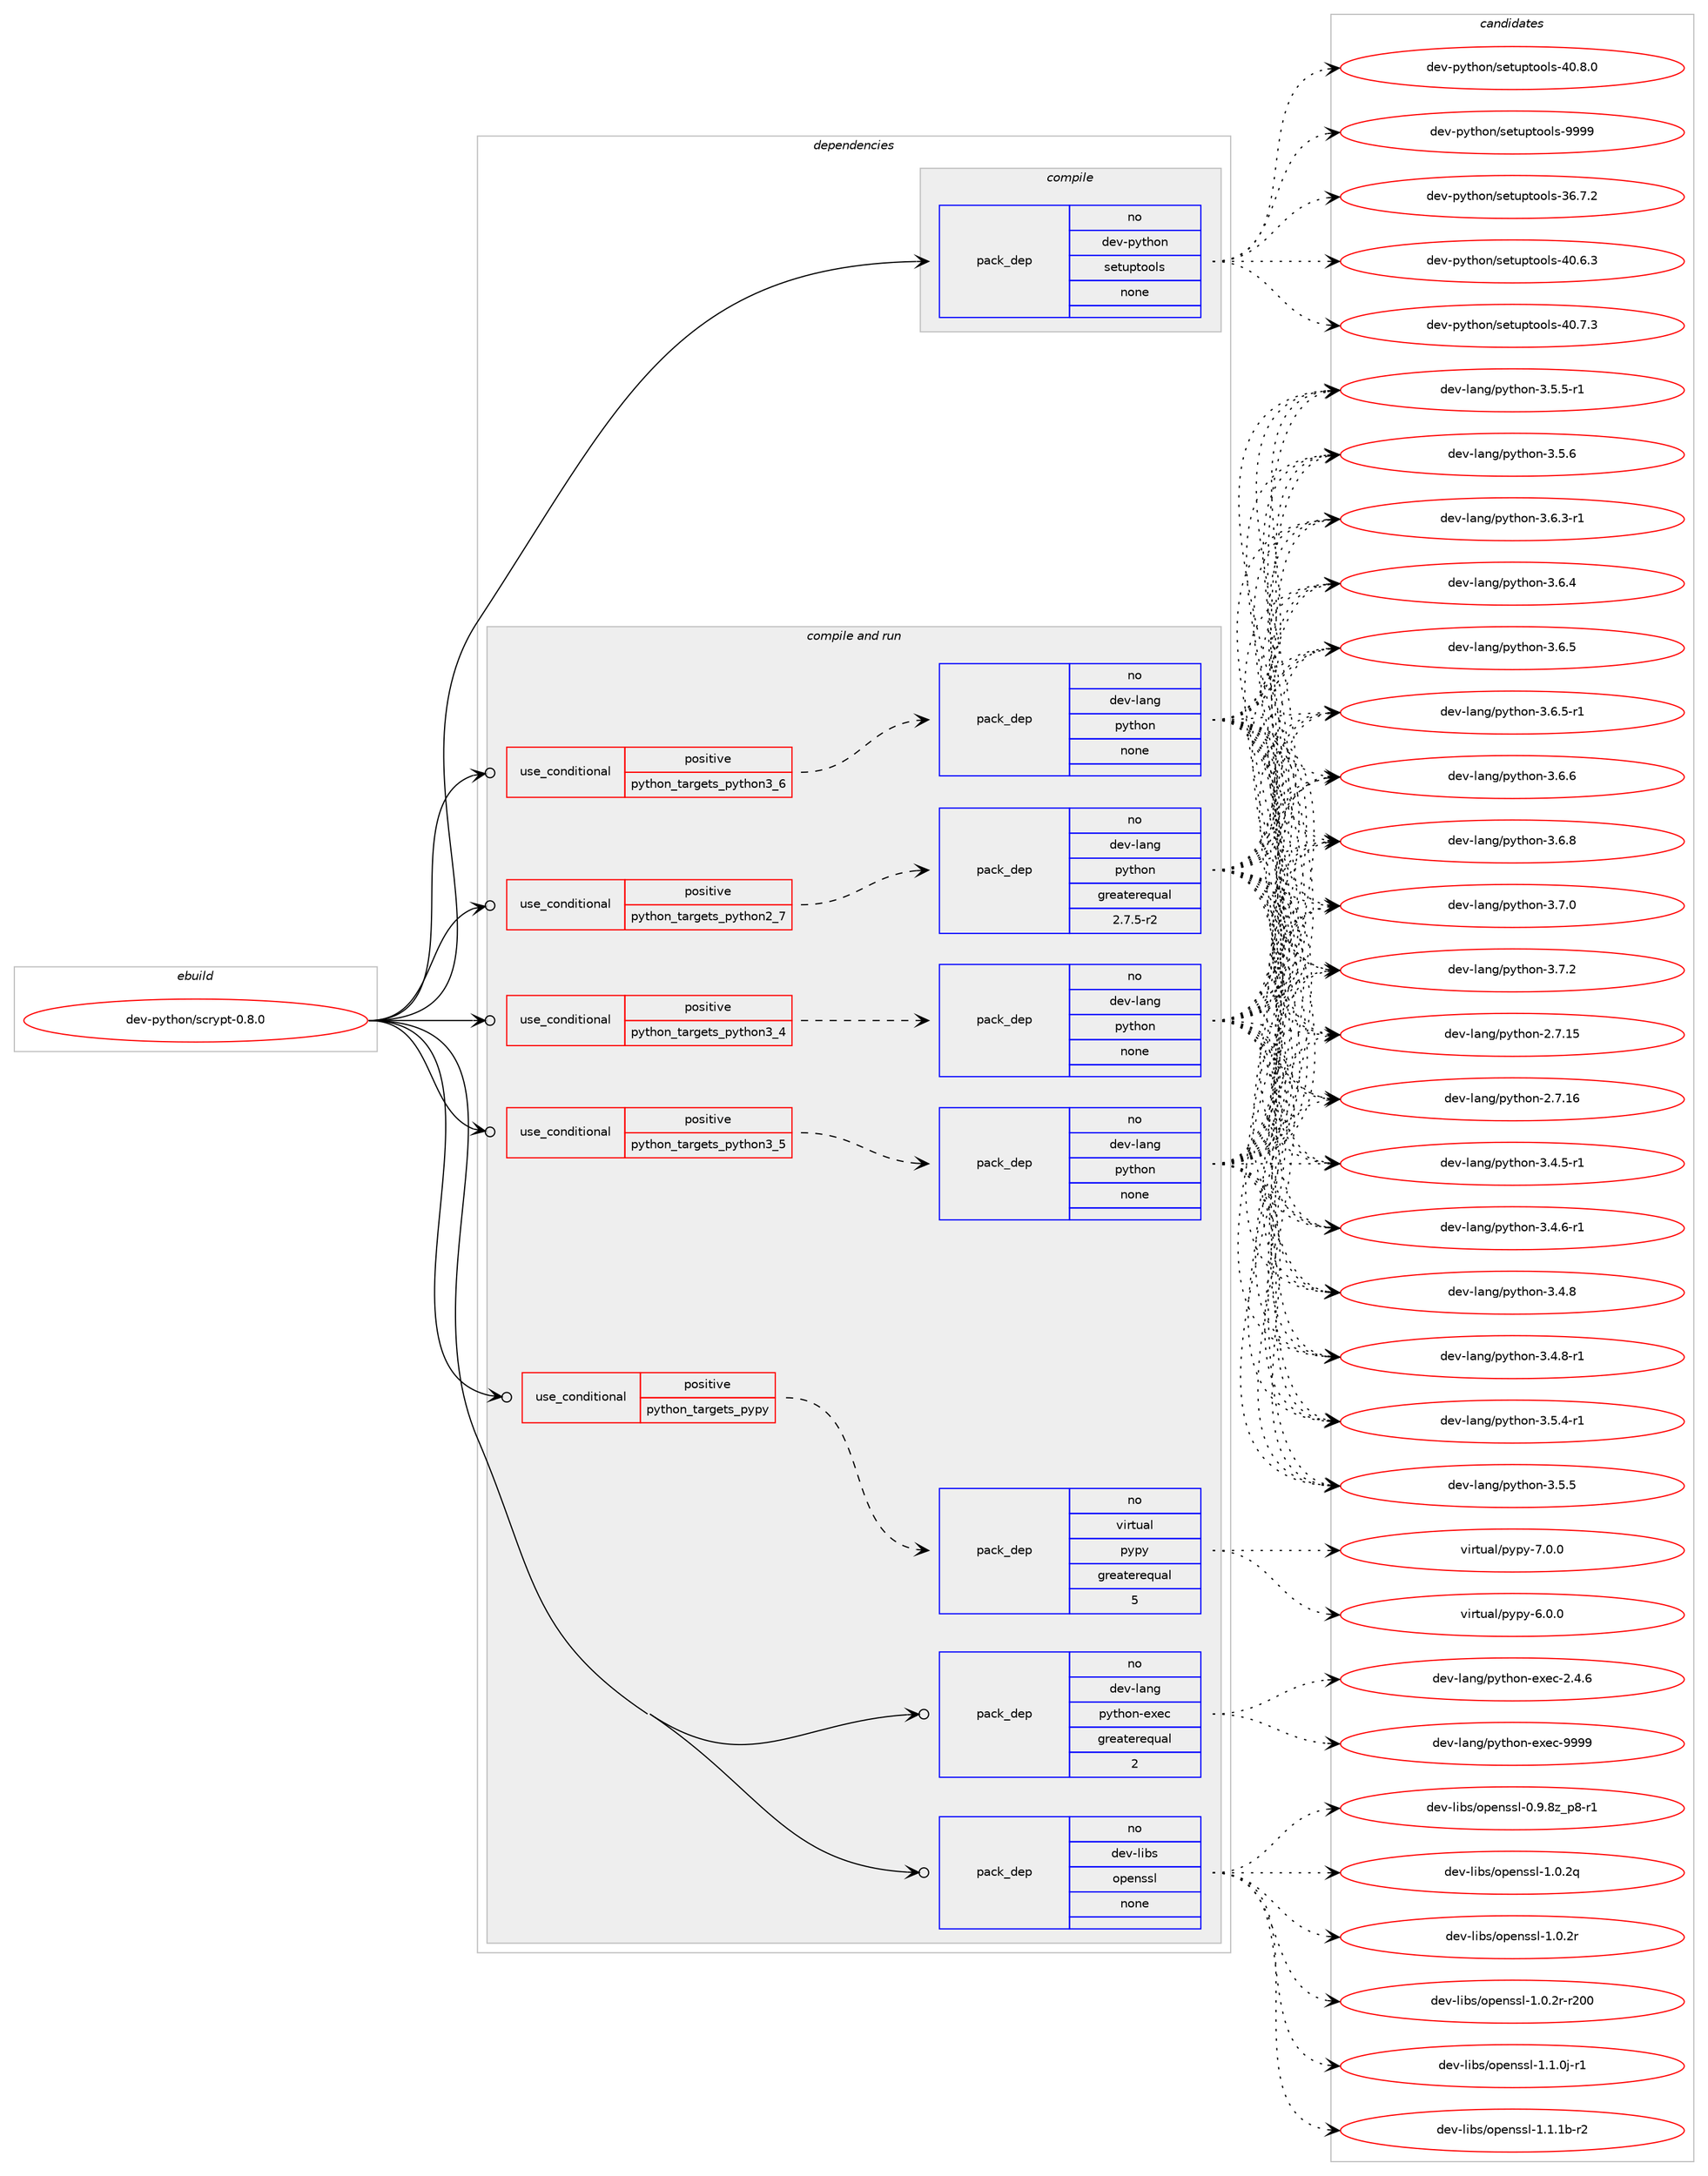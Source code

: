 digraph prolog {

# *************
# Graph options
# *************

newrank=true;
concentrate=true;
compound=true;
graph [rankdir=LR,fontname=Helvetica,fontsize=10,ranksep=1.5];#, ranksep=2.5, nodesep=0.2];
edge  [arrowhead=vee];
node  [fontname=Helvetica,fontsize=10];

# **********
# The ebuild
# **********

subgraph cluster_leftcol {
color=gray;
rank=same;
label=<<i>ebuild</i>>;
id [label="dev-python/scrypt-0.8.0", color=red, width=4, href="../dev-python/scrypt-0.8.0.svg"];
}

# ****************
# The dependencies
# ****************

subgraph cluster_midcol {
color=gray;
label=<<i>dependencies</i>>;
subgraph cluster_compile {
fillcolor="#eeeeee";
style=filled;
label=<<i>compile</i>>;
subgraph pack1032717 {
dependency1440374 [label=<<TABLE BORDER="0" CELLBORDER="1" CELLSPACING="0" CELLPADDING="4" WIDTH="220"><TR><TD ROWSPAN="6" CELLPADDING="30">pack_dep</TD></TR><TR><TD WIDTH="110">no</TD></TR><TR><TD>dev-python</TD></TR><TR><TD>setuptools</TD></TR><TR><TD>none</TD></TR><TR><TD></TD></TR></TABLE>>, shape=none, color=blue];
}
id:e -> dependency1440374:w [weight=20,style="solid",arrowhead="vee"];
}
subgraph cluster_compileandrun {
fillcolor="#eeeeee";
style=filled;
label=<<i>compile and run</i>>;
subgraph cond384295 {
dependency1440375 [label=<<TABLE BORDER="0" CELLBORDER="1" CELLSPACING="0" CELLPADDING="4"><TR><TD ROWSPAN="3" CELLPADDING="10">use_conditional</TD></TR><TR><TD>positive</TD></TR><TR><TD>python_targets_pypy</TD></TR></TABLE>>, shape=none, color=red];
subgraph pack1032718 {
dependency1440376 [label=<<TABLE BORDER="0" CELLBORDER="1" CELLSPACING="0" CELLPADDING="4" WIDTH="220"><TR><TD ROWSPAN="6" CELLPADDING="30">pack_dep</TD></TR><TR><TD WIDTH="110">no</TD></TR><TR><TD>virtual</TD></TR><TR><TD>pypy</TD></TR><TR><TD>greaterequal</TD></TR><TR><TD>5</TD></TR></TABLE>>, shape=none, color=blue];
}
dependency1440375:e -> dependency1440376:w [weight=20,style="dashed",arrowhead="vee"];
}
id:e -> dependency1440375:w [weight=20,style="solid",arrowhead="odotvee"];
subgraph cond384296 {
dependency1440377 [label=<<TABLE BORDER="0" CELLBORDER="1" CELLSPACING="0" CELLPADDING="4"><TR><TD ROWSPAN="3" CELLPADDING="10">use_conditional</TD></TR><TR><TD>positive</TD></TR><TR><TD>python_targets_python2_7</TD></TR></TABLE>>, shape=none, color=red];
subgraph pack1032719 {
dependency1440378 [label=<<TABLE BORDER="0" CELLBORDER="1" CELLSPACING="0" CELLPADDING="4" WIDTH="220"><TR><TD ROWSPAN="6" CELLPADDING="30">pack_dep</TD></TR><TR><TD WIDTH="110">no</TD></TR><TR><TD>dev-lang</TD></TR><TR><TD>python</TD></TR><TR><TD>greaterequal</TD></TR><TR><TD>2.7.5-r2</TD></TR></TABLE>>, shape=none, color=blue];
}
dependency1440377:e -> dependency1440378:w [weight=20,style="dashed",arrowhead="vee"];
}
id:e -> dependency1440377:w [weight=20,style="solid",arrowhead="odotvee"];
subgraph cond384297 {
dependency1440379 [label=<<TABLE BORDER="0" CELLBORDER="1" CELLSPACING="0" CELLPADDING="4"><TR><TD ROWSPAN="3" CELLPADDING="10">use_conditional</TD></TR><TR><TD>positive</TD></TR><TR><TD>python_targets_python3_4</TD></TR></TABLE>>, shape=none, color=red];
subgraph pack1032720 {
dependency1440380 [label=<<TABLE BORDER="0" CELLBORDER="1" CELLSPACING="0" CELLPADDING="4" WIDTH="220"><TR><TD ROWSPAN="6" CELLPADDING="30">pack_dep</TD></TR><TR><TD WIDTH="110">no</TD></TR><TR><TD>dev-lang</TD></TR><TR><TD>python</TD></TR><TR><TD>none</TD></TR><TR><TD></TD></TR></TABLE>>, shape=none, color=blue];
}
dependency1440379:e -> dependency1440380:w [weight=20,style="dashed",arrowhead="vee"];
}
id:e -> dependency1440379:w [weight=20,style="solid",arrowhead="odotvee"];
subgraph cond384298 {
dependency1440381 [label=<<TABLE BORDER="0" CELLBORDER="1" CELLSPACING="0" CELLPADDING="4"><TR><TD ROWSPAN="3" CELLPADDING="10">use_conditional</TD></TR><TR><TD>positive</TD></TR><TR><TD>python_targets_python3_5</TD></TR></TABLE>>, shape=none, color=red];
subgraph pack1032721 {
dependency1440382 [label=<<TABLE BORDER="0" CELLBORDER="1" CELLSPACING="0" CELLPADDING="4" WIDTH="220"><TR><TD ROWSPAN="6" CELLPADDING="30">pack_dep</TD></TR><TR><TD WIDTH="110">no</TD></TR><TR><TD>dev-lang</TD></TR><TR><TD>python</TD></TR><TR><TD>none</TD></TR><TR><TD></TD></TR></TABLE>>, shape=none, color=blue];
}
dependency1440381:e -> dependency1440382:w [weight=20,style="dashed",arrowhead="vee"];
}
id:e -> dependency1440381:w [weight=20,style="solid",arrowhead="odotvee"];
subgraph cond384299 {
dependency1440383 [label=<<TABLE BORDER="0" CELLBORDER="1" CELLSPACING="0" CELLPADDING="4"><TR><TD ROWSPAN="3" CELLPADDING="10">use_conditional</TD></TR><TR><TD>positive</TD></TR><TR><TD>python_targets_python3_6</TD></TR></TABLE>>, shape=none, color=red];
subgraph pack1032722 {
dependency1440384 [label=<<TABLE BORDER="0" CELLBORDER="1" CELLSPACING="0" CELLPADDING="4" WIDTH="220"><TR><TD ROWSPAN="6" CELLPADDING="30">pack_dep</TD></TR><TR><TD WIDTH="110">no</TD></TR><TR><TD>dev-lang</TD></TR><TR><TD>python</TD></TR><TR><TD>none</TD></TR><TR><TD></TD></TR></TABLE>>, shape=none, color=blue];
}
dependency1440383:e -> dependency1440384:w [weight=20,style="dashed",arrowhead="vee"];
}
id:e -> dependency1440383:w [weight=20,style="solid",arrowhead="odotvee"];
subgraph pack1032723 {
dependency1440385 [label=<<TABLE BORDER="0" CELLBORDER="1" CELLSPACING="0" CELLPADDING="4" WIDTH="220"><TR><TD ROWSPAN="6" CELLPADDING="30">pack_dep</TD></TR><TR><TD WIDTH="110">no</TD></TR><TR><TD>dev-lang</TD></TR><TR><TD>python-exec</TD></TR><TR><TD>greaterequal</TD></TR><TR><TD>2</TD></TR></TABLE>>, shape=none, color=blue];
}
id:e -> dependency1440385:w [weight=20,style="solid",arrowhead="odotvee"];
subgraph pack1032724 {
dependency1440386 [label=<<TABLE BORDER="0" CELLBORDER="1" CELLSPACING="0" CELLPADDING="4" WIDTH="220"><TR><TD ROWSPAN="6" CELLPADDING="30">pack_dep</TD></TR><TR><TD WIDTH="110">no</TD></TR><TR><TD>dev-libs</TD></TR><TR><TD>openssl</TD></TR><TR><TD>none</TD></TR><TR><TD></TD></TR></TABLE>>, shape=none, color=blue];
}
id:e -> dependency1440386:w [weight=20,style="solid",arrowhead="odotvee"];
}
subgraph cluster_run {
fillcolor="#eeeeee";
style=filled;
label=<<i>run</i>>;
}
}

# **************
# The candidates
# **************

subgraph cluster_choices {
rank=same;
color=gray;
label=<<i>candidates</i>>;

subgraph choice1032717 {
color=black;
nodesep=1;
choice100101118451121211161041111104711510111611711211611111110811545515446554650 [label="dev-python/setuptools-36.7.2", color=red, width=4,href="../dev-python/setuptools-36.7.2.svg"];
choice100101118451121211161041111104711510111611711211611111110811545524846544651 [label="dev-python/setuptools-40.6.3", color=red, width=4,href="../dev-python/setuptools-40.6.3.svg"];
choice100101118451121211161041111104711510111611711211611111110811545524846554651 [label="dev-python/setuptools-40.7.3", color=red, width=4,href="../dev-python/setuptools-40.7.3.svg"];
choice100101118451121211161041111104711510111611711211611111110811545524846564648 [label="dev-python/setuptools-40.8.0", color=red, width=4,href="../dev-python/setuptools-40.8.0.svg"];
choice10010111845112121116104111110471151011161171121161111111081154557575757 [label="dev-python/setuptools-9999", color=red, width=4,href="../dev-python/setuptools-9999.svg"];
dependency1440374:e -> choice100101118451121211161041111104711510111611711211611111110811545515446554650:w [style=dotted,weight="100"];
dependency1440374:e -> choice100101118451121211161041111104711510111611711211611111110811545524846544651:w [style=dotted,weight="100"];
dependency1440374:e -> choice100101118451121211161041111104711510111611711211611111110811545524846554651:w [style=dotted,weight="100"];
dependency1440374:e -> choice100101118451121211161041111104711510111611711211611111110811545524846564648:w [style=dotted,weight="100"];
dependency1440374:e -> choice10010111845112121116104111110471151011161171121161111111081154557575757:w [style=dotted,weight="100"];
}
subgraph choice1032718 {
color=black;
nodesep=1;
choice1181051141161179710847112121112121455446484648 [label="virtual/pypy-6.0.0", color=red, width=4,href="../virtual/pypy-6.0.0.svg"];
choice1181051141161179710847112121112121455546484648 [label="virtual/pypy-7.0.0", color=red, width=4,href="../virtual/pypy-7.0.0.svg"];
dependency1440376:e -> choice1181051141161179710847112121112121455446484648:w [style=dotted,weight="100"];
dependency1440376:e -> choice1181051141161179710847112121112121455546484648:w [style=dotted,weight="100"];
}
subgraph choice1032719 {
color=black;
nodesep=1;
choice10010111845108971101034711212111610411111045504655464953 [label="dev-lang/python-2.7.15", color=red, width=4,href="../dev-lang/python-2.7.15.svg"];
choice10010111845108971101034711212111610411111045504655464954 [label="dev-lang/python-2.7.16", color=red, width=4,href="../dev-lang/python-2.7.16.svg"];
choice1001011184510897110103471121211161041111104551465246534511449 [label="dev-lang/python-3.4.5-r1", color=red, width=4,href="../dev-lang/python-3.4.5-r1.svg"];
choice1001011184510897110103471121211161041111104551465246544511449 [label="dev-lang/python-3.4.6-r1", color=red, width=4,href="../dev-lang/python-3.4.6-r1.svg"];
choice100101118451089711010347112121116104111110455146524656 [label="dev-lang/python-3.4.8", color=red, width=4,href="../dev-lang/python-3.4.8.svg"];
choice1001011184510897110103471121211161041111104551465246564511449 [label="dev-lang/python-3.4.8-r1", color=red, width=4,href="../dev-lang/python-3.4.8-r1.svg"];
choice1001011184510897110103471121211161041111104551465346524511449 [label="dev-lang/python-3.5.4-r1", color=red, width=4,href="../dev-lang/python-3.5.4-r1.svg"];
choice100101118451089711010347112121116104111110455146534653 [label="dev-lang/python-3.5.5", color=red, width=4,href="../dev-lang/python-3.5.5.svg"];
choice1001011184510897110103471121211161041111104551465346534511449 [label="dev-lang/python-3.5.5-r1", color=red, width=4,href="../dev-lang/python-3.5.5-r1.svg"];
choice100101118451089711010347112121116104111110455146534654 [label="dev-lang/python-3.5.6", color=red, width=4,href="../dev-lang/python-3.5.6.svg"];
choice1001011184510897110103471121211161041111104551465446514511449 [label="dev-lang/python-3.6.3-r1", color=red, width=4,href="../dev-lang/python-3.6.3-r1.svg"];
choice100101118451089711010347112121116104111110455146544652 [label="dev-lang/python-3.6.4", color=red, width=4,href="../dev-lang/python-3.6.4.svg"];
choice100101118451089711010347112121116104111110455146544653 [label="dev-lang/python-3.6.5", color=red, width=4,href="../dev-lang/python-3.6.5.svg"];
choice1001011184510897110103471121211161041111104551465446534511449 [label="dev-lang/python-3.6.5-r1", color=red, width=4,href="../dev-lang/python-3.6.5-r1.svg"];
choice100101118451089711010347112121116104111110455146544654 [label="dev-lang/python-3.6.6", color=red, width=4,href="../dev-lang/python-3.6.6.svg"];
choice100101118451089711010347112121116104111110455146544656 [label="dev-lang/python-3.6.8", color=red, width=4,href="../dev-lang/python-3.6.8.svg"];
choice100101118451089711010347112121116104111110455146554648 [label="dev-lang/python-3.7.0", color=red, width=4,href="../dev-lang/python-3.7.0.svg"];
choice100101118451089711010347112121116104111110455146554650 [label="dev-lang/python-3.7.2", color=red, width=4,href="../dev-lang/python-3.7.2.svg"];
dependency1440378:e -> choice10010111845108971101034711212111610411111045504655464953:w [style=dotted,weight="100"];
dependency1440378:e -> choice10010111845108971101034711212111610411111045504655464954:w [style=dotted,weight="100"];
dependency1440378:e -> choice1001011184510897110103471121211161041111104551465246534511449:w [style=dotted,weight="100"];
dependency1440378:e -> choice1001011184510897110103471121211161041111104551465246544511449:w [style=dotted,weight="100"];
dependency1440378:e -> choice100101118451089711010347112121116104111110455146524656:w [style=dotted,weight="100"];
dependency1440378:e -> choice1001011184510897110103471121211161041111104551465246564511449:w [style=dotted,weight="100"];
dependency1440378:e -> choice1001011184510897110103471121211161041111104551465346524511449:w [style=dotted,weight="100"];
dependency1440378:e -> choice100101118451089711010347112121116104111110455146534653:w [style=dotted,weight="100"];
dependency1440378:e -> choice1001011184510897110103471121211161041111104551465346534511449:w [style=dotted,weight="100"];
dependency1440378:e -> choice100101118451089711010347112121116104111110455146534654:w [style=dotted,weight="100"];
dependency1440378:e -> choice1001011184510897110103471121211161041111104551465446514511449:w [style=dotted,weight="100"];
dependency1440378:e -> choice100101118451089711010347112121116104111110455146544652:w [style=dotted,weight="100"];
dependency1440378:e -> choice100101118451089711010347112121116104111110455146544653:w [style=dotted,weight="100"];
dependency1440378:e -> choice1001011184510897110103471121211161041111104551465446534511449:w [style=dotted,weight="100"];
dependency1440378:e -> choice100101118451089711010347112121116104111110455146544654:w [style=dotted,weight="100"];
dependency1440378:e -> choice100101118451089711010347112121116104111110455146544656:w [style=dotted,weight="100"];
dependency1440378:e -> choice100101118451089711010347112121116104111110455146554648:w [style=dotted,weight="100"];
dependency1440378:e -> choice100101118451089711010347112121116104111110455146554650:w [style=dotted,weight="100"];
}
subgraph choice1032720 {
color=black;
nodesep=1;
choice10010111845108971101034711212111610411111045504655464953 [label="dev-lang/python-2.7.15", color=red, width=4,href="../dev-lang/python-2.7.15.svg"];
choice10010111845108971101034711212111610411111045504655464954 [label="dev-lang/python-2.7.16", color=red, width=4,href="../dev-lang/python-2.7.16.svg"];
choice1001011184510897110103471121211161041111104551465246534511449 [label="dev-lang/python-3.4.5-r1", color=red, width=4,href="../dev-lang/python-3.4.5-r1.svg"];
choice1001011184510897110103471121211161041111104551465246544511449 [label="dev-lang/python-3.4.6-r1", color=red, width=4,href="../dev-lang/python-3.4.6-r1.svg"];
choice100101118451089711010347112121116104111110455146524656 [label="dev-lang/python-3.4.8", color=red, width=4,href="../dev-lang/python-3.4.8.svg"];
choice1001011184510897110103471121211161041111104551465246564511449 [label="dev-lang/python-3.4.8-r1", color=red, width=4,href="../dev-lang/python-3.4.8-r1.svg"];
choice1001011184510897110103471121211161041111104551465346524511449 [label="dev-lang/python-3.5.4-r1", color=red, width=4,href="../dev-lang/python-3.5.4-r1.svg"];
choice100101118451089711010347112121116104111110455146534653 [label="dev-lang/python-3.5.5", color=red, width=4,href="../dev-lang/python-3.5.5.svg"];
choice1001011184510897110103471121211161041111104551465346534511449 [label="dev-lang/python-3.5.5-r1", color=red, width=4,href="../dev-lang/python-3.5.5-r1.svg"];
choice100101118451089711010347112121116104111110455146534654 [label="dev-lang/python-3.5.6", color=red, width=4,href="../dev-lang/python-3.5.6.svg"];
choice1001011184510897110103471121211161041111104551465446514511449 [label="dev-lang/python-3.6.3-r1", color=red, width=4,href="../dev-lang/python-3.6.3-r1.svg"];
choice100101118451089711010347112121116104111110455146544652 [label="dev-lang/python-3.6.4", color=red, width=4,href="../dev-lang/python-3.6.4.svg"];
choice100101118451089711010347112121116104111110455146544653 [label="dev-lang/python-3.6.5", color=red, width=4,href="../dev-lang/python-3.6.5.svg"];
choice1001011184510897110103471121211161041111104551465446534511449 [label="dev-lang/python-3.6.5-r1", color=red, width=4,href="../dev-lang/python-3.6.5-r1.svg"];
choice100101118451089711010347112121116104111110455146544654 [label="dev-lang/python-3.6.6", color=red, width=4,href="../dev-lang/python-3.6.6.svg"];
choice100101118451089711010347112121116104111110455146544656 [label="dev-lang/python-3.6.8", color=red, width=4,href="../dev-lang/python-3.6.8.svg"];
choice100101118451089711010347112121116104111110455146554648 [label="dev-lang/python-3.7.0", color=red, width=4,href="../dev-lang/python-3.7.0.svg"];
choice100101118451089711010347112121116104111110455146554650 [label="dev-lang/python-3.7.2", color=red, width=4,href="../dev-lang/python-3.7.2.svg"];
dependency1440380:e -> choice10010111845108971101034711212111610411111045504655464953:w [style=dotted,weight="100"];
dependency1440380:e -> choice10010111845108971101034711212111610411111045504655464954:w [style=dotted,weight="100"];
dependency1440380:e -> choice1001011184510897110103471121211161041111104551465246534511449:w [style=dotted,weight="100"];
dependency1440380:e -> choice1001011184510897110103471121211161041111104551465246544511449:w [style=dotted,weight="100"];
dependency1440380:e -> choice100101118451089711010347112121116104111110455146524656:w [style=dotted,weight="100"];
dependency1440380:e -> choice1001011184510897110103471121211161041111104551465246564511449:w [style=dotted,weight="100"];
dependency1440380:e -> choice1001011184510897110103471121211161041111104551465346524511449:w [style=dotted,weight="100"];
dependency1440380:e -> choice100101118451089711010347112121116104111110455146534653:w [style=dotted,weight="100"];
dependency1440380:e -> choice1001011184510897110103471121211161041111104551465346534511449:w [style=dotted,weight="100"];
dependency1440380:e -> choice100101118451089711010347112121116104111110455146534654:w [style=dotted,weight="100"];
dependency1440380:e -> choice1001011184510897110103471121211161041111104551465446514511449:w [style=dotted,weight="100"];
dependency1440380:e -> choice100101118451089711010347112121116104111110455146544652:w [style=dotted,weight="100"];
dependency1440380:e -> choice100101118451089711010347112121116104111110455146544653:w [style=dotted,weight="100"];
dependency1440380:e -> choice1001011184510897110103471121211161041111104551465446534511449:w [style=dotted,weight="100"];
dependency1440380:e -> choice100101118451089711010347112121116104111110455146544654:w [style=dotted,weight="100"];
dependency1440380:e -> choice100101118451089711010347112121116104111110455146544656:w [style=dotted,weight="100"];
dependency1440380:e -> choice100101118451089711010347112121116104111110455146554648:w [style=dotted,weight="100"];
dependency1440380:e -> choice100101118451089711010347112121116104111110455146554650:w [style=dotted,weight="100"];
}
subgraph choice1032721 {
color=black;
nodesep=1;
choice10010111845108971101034711212111610411111045504655464953 [label="dev-lang/python-2.7.15", color=red, width=4,href="../dev-lang/python-2.7.15.svg"];
choice10010111845108971101034711212111610411111045504655464954 [label="dev-lang/python-2.7.16", color=red, width=4,href="../dev-lang/python-2.7.16.svg"];
choice1001011184510897110103471121211161041111104551465246534511449 [label="dev-lang/python-3.4.5-r1", color=red, width=4,href="../dev-lang/python-3.4.5-r1.svg"];
choice1001011184510897110103471121211161041111104551465246544511449 [label="dev-lang/python-3.4.6-r1", color=red, width=4,href="../dev-lang/python-3.4.6-r1.svg"];
choice100101118451089711010347112121116104111110455146524656 [label="dev-lang/python-3.4.8", color=red, width=4,href="../dev-lang/python-3.4.8.svg"];
choice1001011184510897110103471121211161041111104551465246564511449 [label="dev-lang/python-3.4.8-r1", color=red, width=4,href="../dev-lang/python-3.4.8-r1.svg"];
choice1001011184510897110103471121211161041111104551465346524511449 [label="dev-lang/python-3.5.4-r1", color=red, width=4,href="../dev-lang/python-3.5.4-r1.svg"];
choice100101118451089711010347112121116104111110455146534653 [label="dev-lang/python-3.5.5", color=red, width=4,href="../dev-lang/python-3.5.5.svg"];
choice1001011184510897110103471121211161041111104551465346534511449 [label="dev-lang/python-3.5.5-r1", color=red, width=4,href="../dev-lang/python-3.5.5-r1.svg"];
choice100101118451089711010347112121116104111110455146534654 [label="dev-lang/python-3.5.6", color=red, width=4,href="../dev-lang/python-3.5.6.svg"];
choice1001011184510897110103471121211161041111104551465446514511449 [label="dev-lang/python-3.6.3-r1", color=red, width=4,href="../dev-lang/python-3.6.3-r1.svg"];
choice100101118451089711010347112121116104111110455146544652 [label="dev-lang/python-3.6.4", color=red, width=4,href="../dev-lang/python-3.6.4.svg"];
choice100101118451089711010347112121116104111110455146544653 [label="dev-lang/python-3.6.5", color=red, width=4,href="../dev-lang/python-3.6.5.svg"];
choice1001011184510897110103471121211161041111104551465446534511449 [label="dev-lang/python-3.6.5-r1", color=red, width=4,href="../dev-lang/python-3.6.5-r1.svg"];
choice100101118451089711010347112121116104111110455146544654 [label="dev-lang/python-3.6.6", color=red, width=4,href="../dev-lang/python-3.6.6.svg"];
choice100101118451089711010347112121116104111110455146544656 [label="dev-lang/python-3.6.8", color=red, width=4,href="../dev-lang/python-3.6.8.svg"];
choice100101118451089711010347112121116104111110455146554648 [label="dev-lang/python-3.7.0", color=red, width=4,href="../dev-lang/python-3.7.0.svg"];
choice100101118451089711010347112121116104111110455146554650 [label="dev-lang/python-3.7.2", color=red, width=4,href="../dev-lang/python-3.7.2.svg"];
dependency1440382:e -> choice10010111845108971101034711212111610411111045504655464953:w [style=dotted,weight="100"];
dependency1440382:e -> choice10010111845108971101034711212111610411111045504655464954:w [style=dotted,weight="100"];
dependency1440382:e -> choice1001011184510897110103471121211161041111104551465246534511449:w [style=dotted,weight="100"];
dependency1440382:e -> choice1001011184510897110103471121211161041111104551465246544511449:w [style=dotted,weight="100"];
dependency1440382:e -> choice100101118451089711010347112121116104111110455146524656:w [style=dotted,weight="100"];
dependency1440382:e -> choice1001011184510897110103471121211161041111104551465246564511449:w [style=dotted,weight="100"];
dependency1440382:e -> choice1001011184510897110103471121211161041111104551465346524511449:w [style=dotted,weight="100"];
dependency1440382:e -> choice100101118451089711010347112121116104111110455146534653:w [style=dotted,weight="100"];
dependency1440382:e -> choice1001011184510897110103471121211161041111104551465346534511449:w [style=dotted,weight="100"];
dependency1440382:e -> choice100101118451089711010347112121116104111110455146534654:w [style=dotted,weight="100"];
dependency1440382:e -> choice1001011184510897110103471121211161041111104551465446514511449:w [style=dotted,weight="100"];
dependency1440382:e -> choice100101118451089711010347112121116104111110455146544652:w [style=dotted,weight="100"];
dependency1440382:e -> choice100101118451089711010347112121116104111110455146544653:w [style=dotted,weight="100"];
dependency1440382:e -> choice1001011184510897110103471121211161041111104551465446534511449:w [style=dotted,weight="100"];
dependency1440382:e -> choice100101118451089711010347112121116104111110455146544654:w [style=dotted,weight="100"];
dependency1440382:e -> choice100101118451089711010347112121116104111110455146544656:w [style=dotted,weight="100"];
dependency1440382:e -> choice100101118451089711010347112121116104111110455146554648:w [style=dotted,weight="100"];
dependency1440382:e -> choice100101118451089711010347112121116104111110455146554650:w [style=dotted,weight="100"];
}
subgraph choice1032722 {
color=black;
nodesep=1;
choice10010111845108971101034711212111610411111045504655464953 [label="dev-lang/python-2.7.15", color=red, width=4,href="../dev-lang/python-2.7.15.svg"];
choice10010111845108971101034711212111610411111045504655464954 [label="dev-lang/python-2.7.16", color=red, width=4,href="../dev-lang/python-2.7.16.svg"];
choice1001011184510897110103471121211161041111104551465246534511449 [label="dev-lang/python-3.4.5-r1", color=red, width=4,href="../dev-lang/python-3.4.5-r1.svg"];
choice1001011184510897110103471121211161041111104551465246544511449 [label="dev-lang/python-3.4.6-r1", color=red, width=4,href="../dev-lang/python-3.4.6-r1.svg"];
choice100101118451089711010347112121116104111110455146524656 [label="dev-lang/python-3.4.8", color=red, width=4,href="../dev-lang/python-3.4.8.svg"];
choice1001011184510897110103471121211161041111104551465246564511449 [label="dev-lang/python-3.4.8-r1", color=red, width=4,href="../dev-lang/python-3.4.8-r1.svg"];
choice1001011184510897110103471121211161041111104551465346524511449 [label="dev-lang/python-3.5.4-r1", color=red, width=4,href="../dev-lang/python-3.5.4-r1.svg"];
choice100101118451089711010347112121116104111110455146534653 [label="dev-lang/python-3.5.5", color=red, width=4,href="../dev-lang/python-3.5.5.svg"];
choice1001011184510897110103471121211161041111104551465346534511449 [label="dev-lang/python-3.5.5-r1", color=red, width=4,href="../dev-lang/python-3.5.5-r1.svg"];
choice100101118451089711010347112121116104111110455146534654 [label="dev-lang/python-3.5.6", color=red, width=4,href="../dev-lang/python-3.5.6.svg"];
choice1001011184510897110103471121211161041111104551465446514511449 [label="dev-lang/python-3.6.3-r1", color=red, width=4,href="../dev-lang/python-3.6.3-r1.svg"];
choice100101118451089711010347112121116104111110455146544652 [label="dev-lang/python-3.6.4", color=red, width=4,href="../dev-lang/python-3.6.4.svg"];
choice100101118451089711010347112121116104111110455146544653 [label="dev-lang/python-3.6.5", color=red, width=4,href="../dev-lang/python-3.6.5.svg"];
choice1001011184510897110103471121211161041111104551465446534511449 [label="dev-lang/python-3.6.5-r1", color=red, width=4,href="../dev-lang/python-3.6.5-r1.svg"];
choice100101118451089711010347112121116104111110455146544654 [label="dev-lang/python-3.6.6", color=red, width=4,href="../dev-lang/python-3.6.6.svg"];
choice100101118451089711010347112121116104111110455146544656 [label="dev-lang/python-3.6.8", color=red, width=4,href="../dev-lang/python-3.6.8.svg"];
choice100101118451089711010347112121116104111110455146554648 [label="dev-lang/python-3.7.0", color=red, width=4,href="../dev-lang/python-3.7.0.svg"];
choice100101118451089711010347112121116104111110455146554650 [label="dev-lang/python-3.7.2", color=red, width=4,href="../dev-lang/python-3.7.2.svg"];
dependency1440384:e -> choice10010111845108971101034711212111610411111045504655464953:w [style=dotted,weight="100"];
dependency1440384:e -> choice10010111845108971101034711212111610411111045504655464954:w [style=dotted,weight="100"];
dependency1440384:e -> choice1001011184510897110103471121211161041111104551465246534511449:w [style=dotted,weight="100"];
dependency1440384:e -> choice1001011184510897110103471121211161041111104551465246544511449:w [style=dotted,weight="100"];
dependency1440384:e -> choice100101118451089711010347112121116104111110455146524656:w [style=dotted,weight="100"];
dependency1440384:e -> choice1001011184510897110103471121211161041111104551465246564511449:w [style=dotted,weight="100"];
dependency1440384:e -> choice1001011184510897110103471121211161041111104551465346524511449:w [style=dotted,weight="100"];
dependency1440384:e -> choice100101118451089711010347112121116104111110455146534653:w [style=dotted,weight="100"];
dependency1440384:e -> choice1001011184510897110103471121211161041111104551465346534511449:w [style=dotted,weight="100"];
dependency1440384:e -> choice100101118451089711010347112121116104111110455146534654:w [style=dotted,weight="100"];
dependency1440384:e -> choice1001011184510897110103471121211161041111104551465446514511449:w [style=dotted,weight="100"];
dependency1440384:e -> choice100101118451089711010347112121116104111110455146544652:w [style=dotted,weight="100"];
dependency1440384:e -> choice100101118451089711010347112121116104111110455146544653:w [style=dotted,weight="100"];
dependency1440384:e -> choice1001011184510897110103471121211161041111104551465446534511449:w [style=dotted,weight="100"];
dependency1440384:e -> choice100101118451089711010347112121116104111110455146544654:w [style=dotted,weight="100"];
dependency1440384:e -> choice100101118451089711010347112121116104111110455146544656:w [style=dotted,weight="100"];
dependency1440384:e -> choice100101118451089711010347112121116104111110455146554648:w [style=dotted,weight="100"];
dependency1440384:e -> choice100101118451089711010347112121116104111110455146554650:w [style=dotted,weight="100"];
}
subgraph choice1032723 {
color=black;
nodesep=1;
choice1001011184510897110103471121211161041111104510112010199455046524654 [label="dev-lang/python-exec-2.4.6", color=red, width=4,href="../dev-lang/python-exec-2.4.6.svg"];
choice10010111845108971101034711212111610411111045101120101994557575757 [label="dev-lang/python-exec-9999", color=red, width=4,href="../dev-lang/python-exec-9999.svg"];
dependency1440385:e -> choice1001011184510897110103471121211161041111104510112010199455046524654:w [style=dotted,weight="100"];
dependency1440385:e -> choice10010111845108971101034711212111610411111045101120101994557575757:w [style=dotted,weight="100"];
}
subgraph choice1032724 {
color=black;
nodesep=1;
choice10010111845108105981154711111210111011511510845484657465612295112564511449 [label="dev-libs/openssl-0.9.8z_p8-r1", color=red, width=4,href="../dev-libs/openssl-0.9.8z_p8-r1.svg"];
choice100101118451081059811547111112101110115115108454946484650113 [label="dev-libs/openssl-1.0.2q", color=red, width=4,href="../dev-libs/openssl-1.0.2q.svg"];
choice100101118451081059811547111112101110115115108454946484650114 [label="dev-libs/openssl-1.0.2r", color=red, width=4,href="../dev-libs/openssl-1.0.2r.svg"];
choice10010111845108105981154711111210111011511510845494648465011445114504848 [label="dev-libs/openssl-1.0.2r-r200", color=red, width=4,href="../dev-libs/openssl-1.0.2r-r200.svg"];
choice1001011184510810598115471111121011101151151084549464946481064511449 [label="dev-libs/openssl-1.1.0j-r1", color=red, width=4,href="../dev-libs/openssl-1.1.0j-r1.svg"];
choice100101118451081059811547111112101110115115108454946494649984511450 [label="dev-libs/openssl-1.1.1b-r2", color=red, width=4,href="../dev-libs/openssl-1.1.1b-r2.svg"];
dependency1440386:e -> choice10010111845108105981154711111210111011511510845484657465612295112564511449:w [style=dotted,weight="100"];
dependency1440386:e -> choice100101118451081059811547111112101110115115108454946484650113:w [style=dotted,weight="100"];
dependency1440386:e -> choice100101118451081059811547111112101110115115108454946484650114:w [style=dotted,weight="100"];
dependency1440386:e -> choice10010111845108105981154711111210111011511510845494648465011445114504848:w [style=dotted,weight="100"];
dependency1440386:e -> choice1001011184510810598115471111121011101151151084549464946481064511449:w [style=dotted,weight="100"];
dependency1440386:e -> choice100101118451081059811547111112101110115115108454946494649984511450:w [style=dotted,weight="100"];
}
}

}
